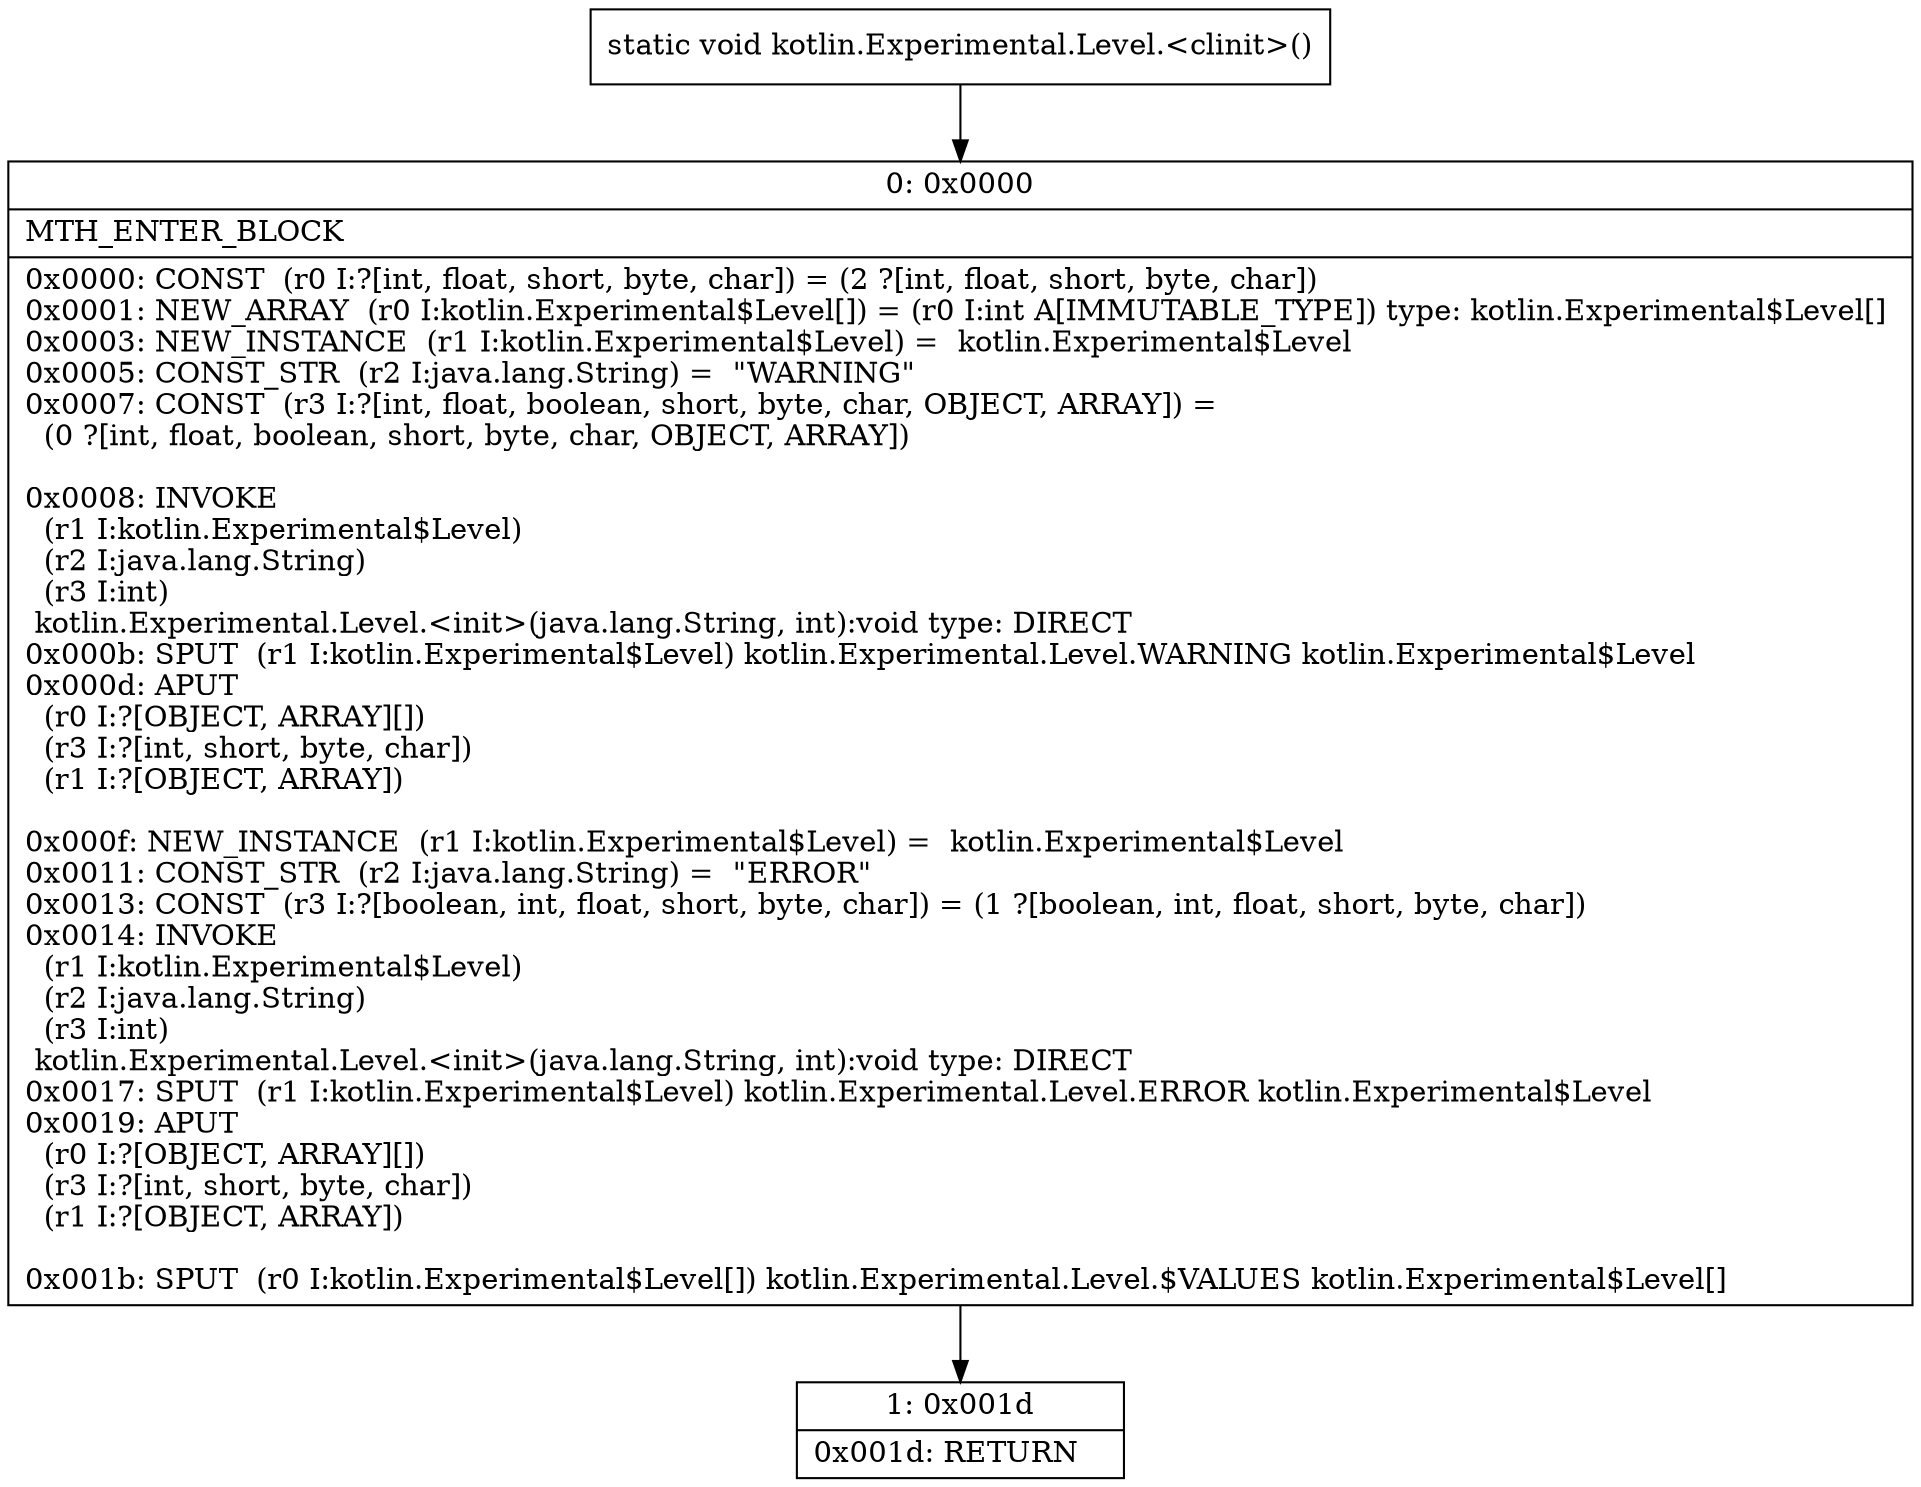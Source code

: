 digraph "CFG forkotlin.Experimental.Level.\<clinit\>()V" {
Node_0 [shape=record,label="{0\:\ 0x0000|MTH_ENTER_BLOCK\l|0x0000: CONST  (r0 I:?[int, float, short, byte, char]) = (2 ?[int, float, short, byte, char]) \l0x0001: NEW_ARRAY  (r0 I:kotlin.Experimental$Level[]) = (r0 I:int A[IMMUTABLE_TYPE]) type: kotlin.Experimental$Level[] \l0x0003: NEW_INSTANCE  (r1 I:kotlin.Experimental$Level) =  kotlin.Experimental$Level \l0x0005: CONST_STR  (r2 I:java.lang.String) =  \"WARNING\" \l0x0007: CONST  (r3 I:?[int, float, boolean, short, byte, char, OBJECT, ARRAY]) = \l  (0 ?[int, float, boolean, short, byte, char, OBJECT, ARRAY])\l \l0x0008: INVOKE  \l  (r1 I:kotlin.Experimental$Level)\l  (r2 I:java.lang.String)\l  (r3 I:int)\l kotlin.Experimental.Level.\<init\>(java.lang.String, int):void type: DIRECT \l0x000b: SPUT  (r1 I:kotlin.Experimental$Level) kotlin.Experimental.Level.WARNING kotlin.Experimental$Level \l0x000d: APUT  \l  (r0 I:?[OBJECT, ARRAY][])\l  (r3 I:?[int, short, byte, char])\l  (r1 I:?[OBJECT, ARRAY])\l \l0x000f: NEW_INSTANCE  (r1 I:kotlin.Experimental$Level) =  kotlin.Experimental$Level \l0x0011: CONST_STR  (r2 I:java.lang.String) =  \"ERROR\" \l0x0013: CONST  (r3 I:?[boolean, int, float, short, byte, char]) = (1 ?[boolean, int, float, short, byte, char]) \l0x0014: INVOKE  \l  (r1 I:kotlin.Experimental$Level)\l  (r2 I:java.lang.String)\l  (r3 I:int)\l kotlin.Experimental.Level.\<init\>(java.lang.String, int):void type: DIRECT \l0x0017: SPUT  (r1 I:kotlin.Experimental$Level) kotlin.Experimental.Level.ERROR kotlin.Experimental$Level \l0x0019: APUT  \l  (r0 I:?[OBJECT, ARRAY][])\l  (r3 I:?[int, short, byte, char])\l  (r1 I:?[OBJECT, ARRAY])\l \l0x001b: SPUT  (r0 I:kotlin.Experimental$Level[]) kotlin.Experimental.Level.$VALUES kotlin.Experimental$Level[] \l}"];
Node_1 [shape=record,label="{1\:\ 0x001d|0x001d: RETURN   \l}"];
MethodNode[shape=record,label="{static void kotlin.Experimental.Level.\<clinit\>() }"];
MethodNode -> Node_0;
Node_0 -> Node_1;
}

